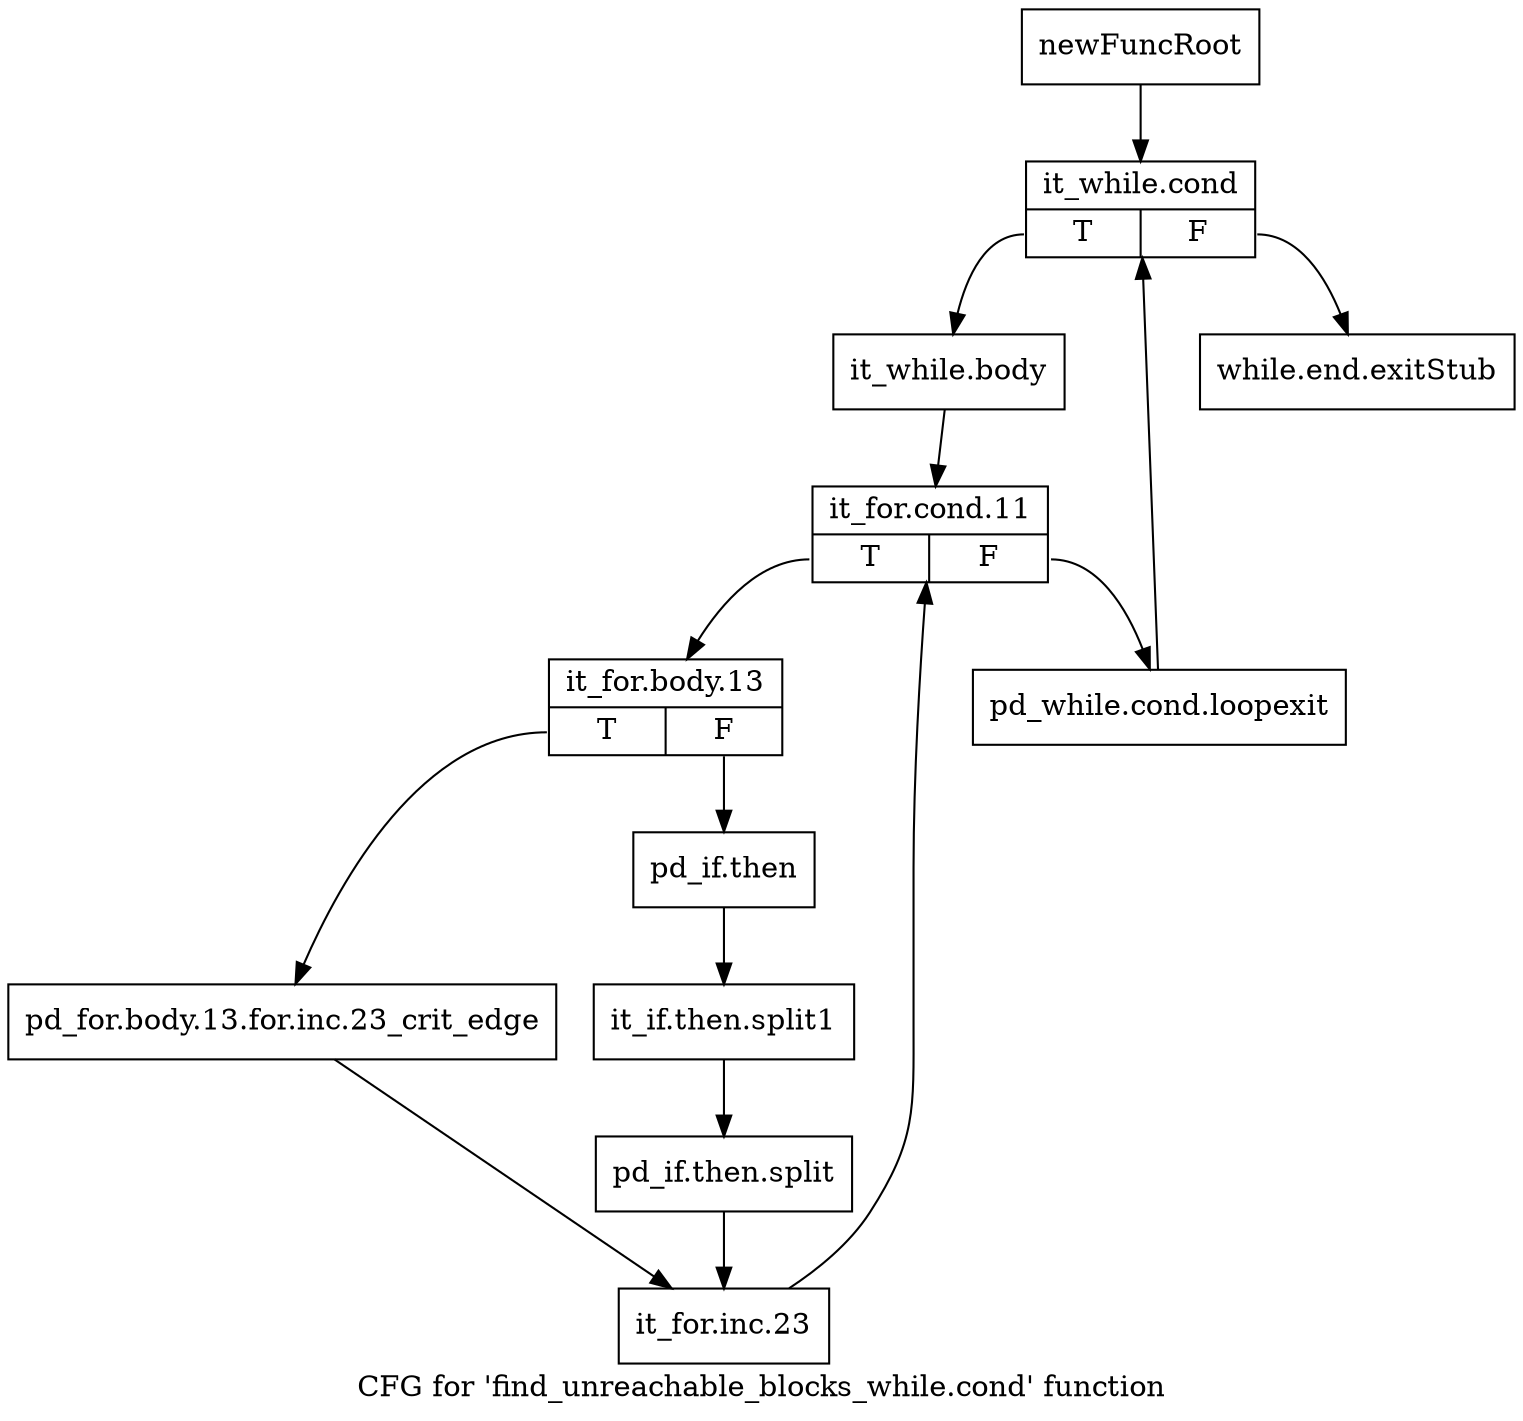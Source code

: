 digraph "CFG for 'find_unreachable_blocks_while.cond' function" {
	label="CFG for 'find_unreachable_blocks_while.cond' function";

	Node0x7ae3bf0 [shape=record,label="{newFuncRoot}"];
	Node0x7ae3bf0 -> Node0x7ae3c90;
	Node0x7ae3c40 [shape=record,label="{while.end.exitStub}"];
	Node0x7ae3c90 [shape=record,label="{it_while.cond|{<s0>T|<s1>F}}"];
	Node0x7ae3c90:s0 -> Node0x7ae3ce0;
	Node0x7ae3c90:s1 -> Node0x7ae3c40;
	Node0x7ae3ce0 [shape=record,label="{it_while.body}"];
	Node0x7ae3ce0 -> Node0x7ae3d30;
	Node0x7ae3d30 [shape=record,label="{it_for.cond.11|{<s0>T|<s1>F}}"];
	Node0x7ae3d30:s0 -> Node0x7ae3dd0;
	Node0x7ae3d30:s1 -> Node0x7ae3d80;
	Node0x7ae3d80 [shape=record,label="{pd_while.cond.loopexit}"];
	Node0x7ae3d80 -> Node0x7ae3c90;
	Node0x7ae3dd0 [shape=record,label="{it_for.body.13|{<s0>T|<s1>F}}"];
	Node0x7ae3dd0:s0 -> Node0x7ae3e70;
	Node0x7ae3dd0:s1 -> Node0x7ae3e20;
	Node0x7ae3e20 [shape=record,label="{pd_if.then}"];
	Node0x7ae3e20 -> Node0xf094050;
	Node0xf094050 [shape=record,label="{it_if.then.split1}"];
	Node0xf094050 -> Node0xf1c77c0;
	Node0xf1c77c0 [shape=record,label="{pd_if.then.split}"];
	Node0xf1c77c0 -> Node0x7ae3ec0;
	Node0x7ae3e70 [shape=record,label="{pd_for.body.13.for.inc.23_crit_edge}"];
	Node0x7ae3e70 -> Node0x7ae3ec0;
	Node0x7ae3ec0 [shape=record,label="{it_for.inc.23}"];
	Node0x7ae3ec0 -> Node0x7ae3d30;
}
